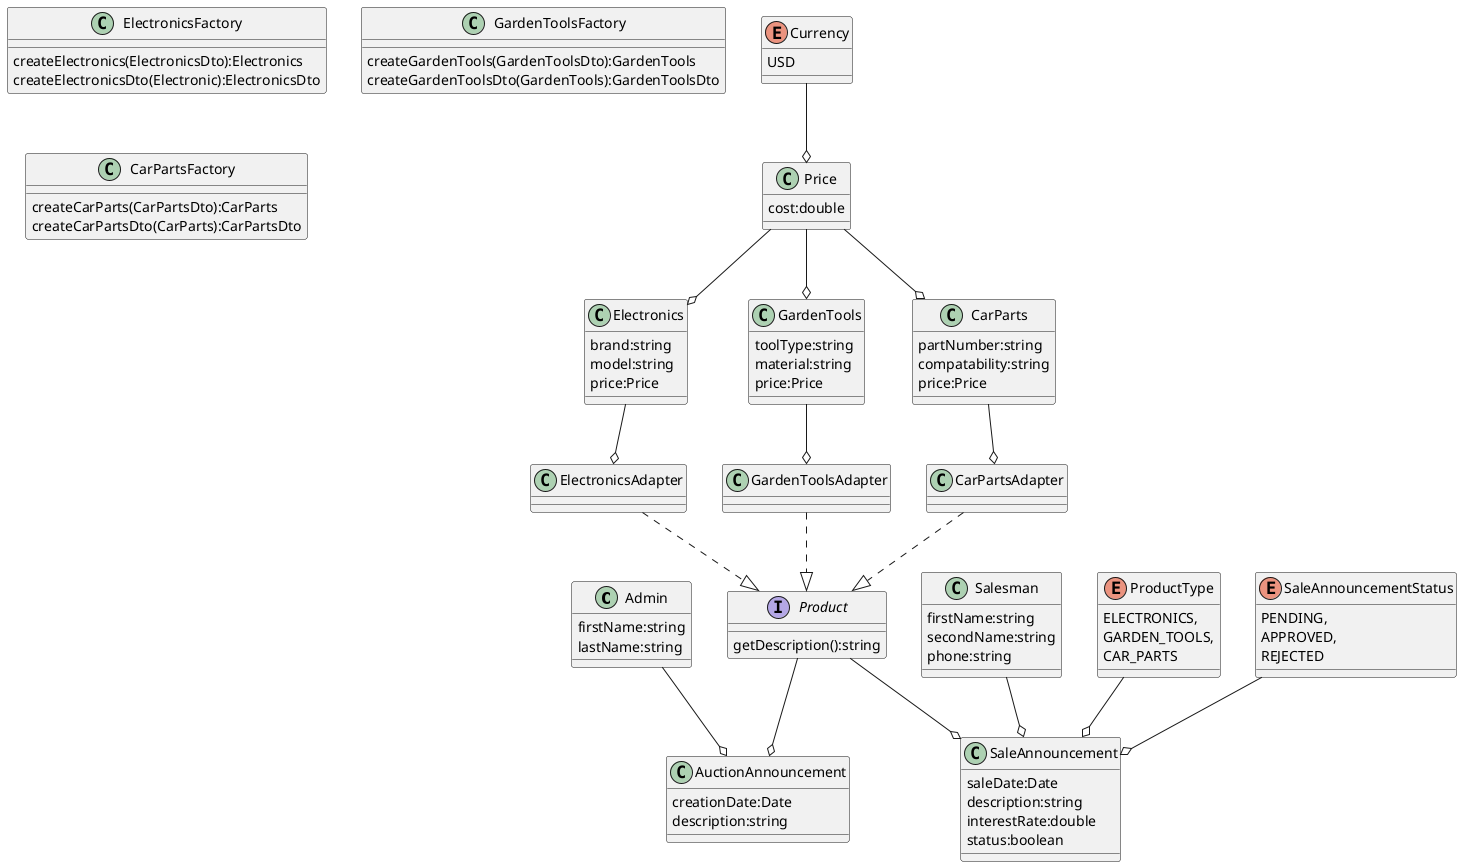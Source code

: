 @startuml
'https://plantuml.com/class-diagram

class Admin {
firstName:string
lastName:string
}

enum Currency{
USD
}

class Price{
cost:double
}

interface Product{
getDescription():string
}


class Electronics{
brand:string
model:string
price:Price
}

class GardenTools{
toolType:string
material:string
price:Price
}

class CarParts{
partNumber:string
compatability:string
price:Price
}

class ElectronicsFactory{
createElectronics(ElectronicsDto):Electronics
createElectronicsDto(Electronic):ElectronicsDto
}

class GardenToolsFactory{
createGardenTools(GardenToolsDto):GardenTools
createGardenToolsDto(GardenTools):GardenToolsDto
}

class CarPartsFactory{
createCarParts(CarPartsDto):CarParts
createCarPartsDto(CarParts):CarPartsDto
}

class ElectronicsAdapter{
}

class GardenToolsAdapter{
}

class CarPartsAdapter{
}

class AuctionAnnouncement{
creationDate:Date
description:string
}

class Salesman{
firstName:string
secondName:string
phone:string
}

enum ProductType{
ELECTRONICS,
GARDEN_TOOLS,
CAR_PARTS
}

enum SaleAnnouncementStatus{
PENDING,
APPROVED,
REJECTED
}

class SaleAnnouncement{
saleDate:Date
description:string
interestRate:double
status:boolean
}

Admin --o AuctionAnnouncement
Product --o AuctionAnnouncement
Currency --o Price
Price --o Electronics
Price --o GardenTools
Price --o CarParts
Salesman --o SaleAnnouncement
Product --o SaleAnnouncement
Electronics --o ElectronicsAdapter
ElectronicsAdapter ..|> Product
GardenTools --o GardenToolsAdapter
GardenToolsAdapter ..|> Product
CarParts --o CarPartsAdapter
CarPartsAdapter ..|> Product
ProductType --o SaleAnnouncement
SaleAnnouncementStatus --o SaleAnnouncement
@enduml
